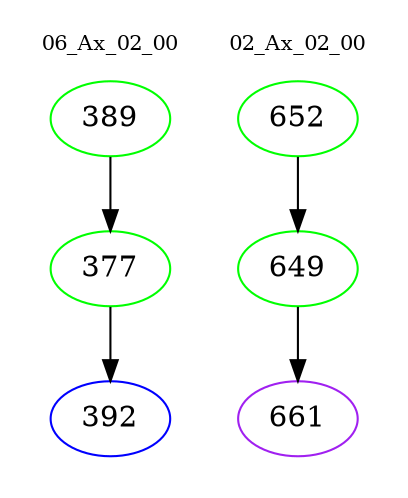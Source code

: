 digraph{
subgraph cluster_0 {
color = white
label = "06_Ax_02_00";
fontsize=10;
T0_389 [label="389", color="green"]
T0_389 -> T0_377 [color="black"]
T0_377 [label="377", color="green"]
T0_377 -> T0_392 [color="black"]
T0_392 [label="392", color="blue"]
}
subgraph cluster_1 {
color = white
label = "02_Ax_02_00";
fontsize=10;
T1_652 [label="652", color="green"]
T1_652 -> T1_649 [color="black"]
T1_649 [label="649", color="green"]
T1_649 -> T1_661 [color="black"]
T1_661 [label="661", color="purple"]
}
}
